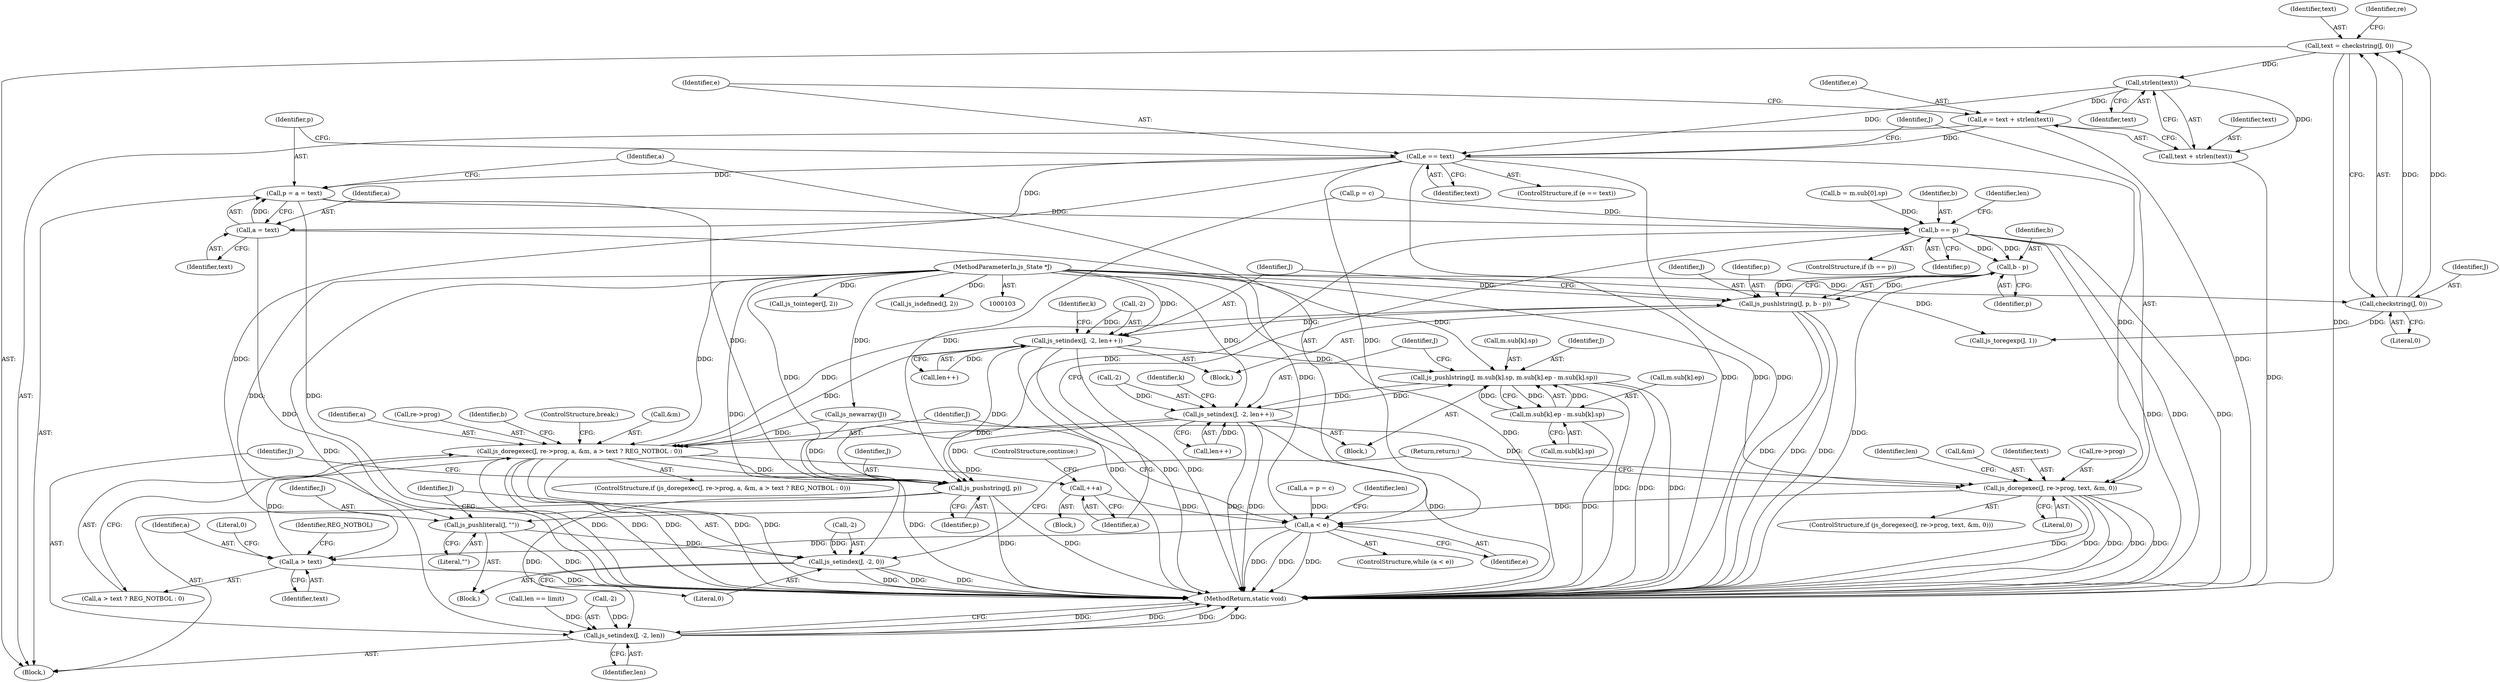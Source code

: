 digraph "0_mujs_00d4606c3baf813b7b1c176823b2729bf51002a2_4@API" {
"1000148" [label="(Call,strlen(text))"];
"1000117" [label="(Call,text = checkstring(J, 0))"];
"1000119" [label="(Call,checkstring(J, 0))"];
"1000104" [label="(MethodParameterIn,js_State *J)"];
"1000144" [label="(Call,e = text + strlen(text))"];
"1000151" [label="(Call,e == text)"];
"1000156" [label="(Call,js_doregexec(J, re->prog, text, &m, 0))"];
"1000171" [label="(Call,js_pushliteral(J, \"\"))"];
"1000174" [label="(Call,js_setindex(J, -2, 0))"];
"1000180" [label="(Call,p = a = text)"];
"1000225" [label="(Call,b == p)"];
"1000240" [label="(Call,b - p)"];
"1000237" [label="(Call,js_pushlstring(J, p, b - p))"];
"1000243" [label="(Call,js_setindex(J, -2, len++))"];
"1000191" [label="(Call,js_doregexec(J, re->prog, a, &m, a > text ? REG_NOTBOL : 0))"];
"1000229" [label="(Call,++a)"];
"1000186" [label="(Call,a < e)"];
"1000200" [label="(Call,a > text)"];
"1000306" [label="(Call,js_pushstring(J, p))"];
"1000309" [label="(Call,js_setindex(J, -2, len))"];
"1000266" [label="(Call,js_pushlstring(J, m.sub[k].sp, m.sub[k].ep - m.sub[k].sp))"];
"1000275" [label="(Call,m.sub[k].ep - m.sub[k].sp)"];
"1000290" [label="(Call,js_setindex(J, -2, len++))"];
"1000182" [label="(Call,a = text)"];
"1000146" [label="(Call,text + strlen(text))"];
"1000224" [label="(ControlStructure,if (b == p))"];
"1000133" [label="(Call,js_tointeger(J, 2))"];
"1000227" [label="(Identifier,p)"];
"1000204" [label="(Literal,0)"];
"1000283" [label="(Call,m.sub[k].sp)"];
"1000124" [label="(Call,js_toregexp(J, 1))"];
"1000241" [label="(Identifier,b)"];
"1000226" [label="(Identifier,b)"];
"1000275" [label="(Call,m.sub[k].ep - m.sub[k].sp)"];
"1000118" [label="(Identifier,text)"];
"1000203" [label="(Identifier,REG_NOTBOL)"];
"1000187" [label="(Identifier,a)"];
"1000183" [label="(Identifier,a)"];
"1000201" [label="(Identifier,a)"];
"1000302" [label="(Call,len == limit)"];
"1000139" [label="(Call,js_newarray(J))"];
"1000260" [label="(Block,)"];
"1000175" [label="(Identifier,J)"];
"1000298" [label="(Call,p = c)"];
"1000180" [label="(Call,p = a = text)"];
"1000268" [label="(Call,m.sub[k].sp)"];
"1000225" [label="(Call,b == p)"];
"1000308" [label="(Identifier,p)"];
"1000188" [label="(Identifier,e)"];
"1000172" [label="(Identifier,J)"];
"1000179" [label="(Return,return;)"];
"1000181" [label="(Identifier,p)"];
"1000185" [label="(ControlStructure,while (a < e))"];
"1000199" [label="(Call,a > text ? REG_NOTBOL : 0)"];
"1000165" [label="(Block,)"];
"1000173" [label="(Literal,\"\")"];
"1000168" [label="(Identifier,len)"];
"1000123" [label="(Identifier,re)"];
"1000152" [label="(Identifier,e)"];
"1000119" [label="(Call,checkstring(J, 0))"];
"1000230" [label="(Identifier,a)"];
"1000191" [label="(Call,js_doregexec(J, re->prog, a, &m, a > text ? REG_NOTBOL : 0))"];
"1000120" [label="(Identifier,J)"];
"1000105" [label="(Block,)"];
"1000162" [label="(Call,&m)"];
"1000157" [label="(Identifier,J)"];
"1000144" [label="(Call,e = text + strlen(text))"];
"1000229" [label="(Call,++a)"];
"1000259" [label="(Identifier,k)"];
"1000117" [label="(Call,text = checkstring(J, 0))"];
"1000189" [label="(Block,)"];
"1000306" [label="(Call,js_pushstring(J, p))"];
"1000245" [label="(Call,-2)"];
"1000242" [label="(Identifier,p)"];
"1000148" [label="(Call,strlen(text))"];
"1000228" [label="(Block,)"];
"1000153" [label="(Identifier,text)"];
"1000303" [label="(Identifier,len)"];
"1000104" [label="(MethodParameterIn,js_State *J)"];
"1000151" [label="(Call,e == text)"];
"1000190" [label="(ControlStructure,if (js_doregexec(J, re->prog, a, &m, a > text ? REG_NOTBOL : 0)))"];
"1000161" [label="(Identifier,text)"];
"1000267" [label="(Identifier,J)"];
"1000291" [label="(Identifier,J)"];
"1000200" [label="(Call,a > text)"];
"1000186" [label="(Call,a < e)"];
"1000184" [label="(Identifier,text)"];
"1000309" [label="(Call,js_setindex(J, -2, len))"];
"1000314" [label="(MethodReturn,static void)"];
"1000155" [label="(ControlStructure,if (js_doregexec(J, re->prog, text, &m, 0)))"];
"1000292" [label="(Call,-2)"];
"1000266" [label="(Call,js_pushlstring(J, m.sub[k].sp, m.sub[k].ep - m.sub[k].sp))"];
"1000240" [label="(Call,b - p)"];
"1000234" [label="(Identifier,len)"];
"1000197" [label="(Call,&m)"];
"1000244" [label="(Identifier,J)"];
"1000176" [label="(Call,-2)"];
"1000146" [label="(Call,text + strlen(text))"];
"1000121" [label="(Literal,0)"];
"1000290" [label="(Call,js_setindex(J, -2, len++))"];
"1000158" [label="(Call,re->prog)"];
"1000196" [label="(Identifier,a)"];
"1000149" [label="(Identifier,text)"];
"1000238" [label="(Identifier,J)"];
"1000147" [label="(Identifier,text)"];
"1000193" [label="(Call,re->prog)"];
"1000207" [label="(Identifier,b)"];
"1000276" [label="(Call,m.sub[k].ep)"];
"1000294" [label="(Call,len++)"];
"1000192" [label="(Identifier,J)"];
"1000156" [label="(Call,js_doregexec(J, re->prog, text, &m, 0))"];
"1000239" [label="(Identifier,p)"];
"1000150" [label="(ControlStructure,if (e == text))"];
"1000313" [label="(Identifier,len)"];
"1000296" [label="(Call,a = p = c)"];
"1000247" [label="(Call,len++)"];
"1000182" [label="(Call,a = text)"];
"1000174" [label="(Call,js_setindex(J, -2, 0))"];
"1000164" [label="(Literal,0)"];
"1000251" [label="(Identifier,k)"];
"1000145" [label="(Identifier,e)"];
"1000171" [label="(Call,js_pushliteral(J, \"\"))"];
"1000311" [label="(Call,-2)"];
"1000178" [label="(Literal,0)"];
"1000130" [label="(Call,js_isdefined(J, 2))"];
"1000205" [label="(ControlStructure,break;)"];
"1000231" [label="(ControlStructure,continue;)"];
"1000237" [label="(Call,js_pushlstring(J, p, b - p))"];
"1000206" [label="(Call,b = m.sub[0].sp)"];
"1000243" [label="(Call,js_setindex(J, -2, len++))"];
"1000307" [label="(Identifier,J)"];
"1000202" [label="(Identifier,text)"];
"1000310" [label="(Identifier,J)"];
"1000148" -> "1000146"  [label="AST: "];
"1000148" -> "1000149"  [label="CFG: "];
"1000149" -> "1000148"  [label="AST: "];
"1000146" -> "1000148"  [label="CFG: "];
"1000148" -> "1000144"  [label="DDG: "];
"1000148" -> "1000146"  [label="DDG: "];
"1000117" -> "1000148"  [label="DDG: "];
"1000148" -> "1000151"  [label="DDG: "];
"1000117" -> "1000105"  [label="AST: "];
"1000117" -> "1000119"  [label="CFG: "];
"1000118" -> "1000117"  [label="AST: "];
"1000119" -> "1000117"  [label="AST: "];
"1000123" -> "1000117"  [label="CFG: "];
"1000117" -> "1000314"  [label="DDG: "];
"1000119" -> "1000117"  [label="DDG: "];
"1000119" -> "1000117"  [label="DDG: "];
"1000119" -> "1000121"  [label="CFG: "];
"1000120" -> "1000119"  [label="AST: "];
"1000121" -> "1000119"  [label="AST: "];
"1000104" -> "1000119"  [label="DDG: "];
"1000119" -> "1000124"  [label="DDG: "];
"1000104" -> "1000103"  [label="AST: "];
"1000104" -> "1000314"  [label="DDG: "];
"1000104" -> "1000124"  [label="DDG: "];
"1000104" -> "1000130"  [label="DDG: "];
"1000104" -> "1000133"  [label="DDG: "];
"1000104" -> "1000139"  [label="DDG: "];
"1000104" -> "1000156"  [label="DDG: "];
"1000104" -> "1000171"  [label="DDG: "];
"1000104" -> "1000174"  [label="DDG: "];
"1000104" -> "1000191"  [label="DDG: "];
"1000104" -> "1000237"  [label="DDG: "];
"1000104" -> "1000243"  [label="DDG: "];
"1000104" -> "1000266"  [label="DDG: "];
"1000104" -> "1000290"  [label="DDG: "];
"1000104" -> "1000306"  [label="DDG: "];
"1000104" -> "1000309"  [label="DDG: "];
"1000144" -> "1000105"  [label="AST: "];
"1000144" -> "1000146"  [label="CFG: "];
"1000145" -> "1000144"  [label="AST: "];
"1000146" -> "1000144"  [label="AST: "];
"1000152" -> "1000144"  [label="CFG: "];
"1000144" -> "1000314"  [label="DDG: "];
"1000144" -> "1000151"  [label="DDG: "];
"1000151" -> "1000150"  [label="AST: "];
"1000151" -> "1000153"  [label="CFG: "];
"1000152" -> "1000151"  [label="AST: "];
"1000153" -> "1000151"  [label="AST: "];
"1000157" -> "1000151"  [label="CFG: "];
"1000181" -> "1000151"  [label="CFG: "];
"1000151" -> "1000314"  [label="DDG: "];
"1000151" -> "1000314"  [label="DDG: "];
"1000151" -> "1000156"  [label="DDG: "];
"1000151" -> "1000180"  [label="DDG: "];
"1000151" -> "1000182"  [label="DDG: "];
"1000151" -> "1000186"  [label="DDG: "];
"1000151" -> "1000200"  [label="DDG: "];
"1000156" -> "1000155"  [label="AST: "];
"1000156" -> "1000164"  [label="CFG: "];
"1000157" -> "1000156"  [label="AST: "];
"1000158" -> "1000156"  [label="AST: "];
"1000161" -> "1000156"  [label="AST: "];
"1000162" -> "1000156"  [label="AST: "];
"1000164" -> "1000156"  [label="AST: "];
"1000168" -> "1000156"  [label="CFG: "];
"1000179" -> "1000156"  [label="CFG: "];
"1000156" -> "1000314"  [label="DDG: "];
"1000156" -> "1000314"  [label="DDG: "];
"1000156" -> "1000314"  [label="DDG: "];
"1000156" -> "1000314"  [label="DDG: "];
"1000156" -> "1000314"  [label="DDG: "];
"1000139" -> "1000156"  [label="DDG: "];
"1000156" -> "1000171"  [label="DDG: "];
"1000171" -> "1000165"  [label="AST: "];
"1000171" -> "1000173"  [label="CFG: "];
"1000172" -> "1000171"  [label="AST: "];
"1000173" -> "1000171"  [label="AST: "];
"1000175" -> "1000171"  [label="CFG: "];
"1000171" -> "1000314"  [label="DDG: "];
"1000171" -> "1000174"  [label="DDG: "];
"1000174" -> "1000165"  [label="AST: "];
"1000174" -> "1000178"  [label="CFG: "];
"1000175" -> "1000174"  [label="AST: "];
"1000176" -> "1000174"  [label="AST: "];
"1000178" -> "1000174"  [label="AST: "];
"1000179" -> "1000174"  [label="CFG: "];
"1000174" -> "1000314"  [label="DDG: "];
"1000174" -> "1000314"  [label="DDG: "];
"1000174" -> "1000314"  [label="DDG: "];
"1000176" -> "1000174"  [label="DDG: "];
"1000180" -> "1000105"  [label="AST: "];
"1000180" -> "1000182"  [label="CFG: "];
"1000181" -> "1000180"  [label="AST: "];
"1000182" -> "1000180"  [label="AST: "];
"1000187" -> "1000180"  [label="CFG: "];
"1000180" -> "1000314"  [label="DDG: "];
"1000182" -> "1000180"  [label="DDG: "];
"1000180" -> "1000225"  [label="DDG: "];
"1000180" -> "1000306"  [label="DDG: "];
"1000225" -> "1000224"  [label="AST: "];
"1000225" -> "1000227"  [label="CFG: "];
"1000226" -> "1000225"  [label="AST: "];
"1000227" -> "1000225"  [label="AST: "];
"1000230" -> "1000225"  [label="CFG: "];
"1000234" -> "1000225"  [label="CFG: "];
"1000225" -> "1000314"  [label="DDG: "];
"1000225" -> "1000314"  [label="DDG: "];
"1000225" -> "1000314"  [label="DDG: "];
"1000206" -> "1000225"  [label="DDG: "];
"1000298" -> "1000225"  [label="DDG: "];
"1000225" -> "1000240"  [label="DDG: "];
"1000225" -> "1000240"  [label="DDG: "];
"1000225" -> "1000306"  [label="DDG: "];
"1000240" -> "1000237"  [label="AST: "];
"1000240" -> "1000242"  [label="CFG: "];
"1000241" -> "1000240"  [label="AST: "];
"1000242" -> "1000240"  [label="AST: "];
"1000237" -> "1000240"  [label="CFG: "];
"1000240" -> "1000314"  [label="DDG: "];
"1000240" -> "1000237"  [label="DDG: "];
"1000240" -> "1000237"  [label="DDG: "];
"1000237" -> "1000189"  [label="AST: "];
"1000238" -> "1000237"  [label="AST: "];
"1000239" -> "1000237"  [label="AST: "];
"1000244" -> "1000237"  [label="CFG: "];
"1000237" -> "1000314"  [label="DDG: "];
"1000237" -> "1000314"  [label="DDG: "];
"1000237" -> "1000314"  [label="DDG: "];
"1000191" -> "1000237"  [label="DDG: "];
"1000237" -> "1000243"  [label="DDG: "];
"1000243" -> "1000189"  [label="AST: "];
"1000243" -> "1000247"  [label="CFG: "];
"1000244" -> "1000243"  [label="AST: "];
"1000245" -> "1000243"  [label="AST: "];
"1000247" -> "1000243"  [label="AST: "];
"1000251" -> "1000243"  [label="CFG: "];
"1000243" -> "1000314"  [label="DDG: "];
"1000243" -> "1000314"  [label="DDG: "];
"1000243" -> "1000314"  [label="DDG: "];
"1000243" -> "1000191"  [label="DDG: "];
"1000245" -> "1000243"  [label="DDG: "];
"1000247" -> "1000243"  [label="DDG: "];
"1000243" -> "1000266"  [label="DDG: "];
"1000243" -> "1000306"  [label="DDG: "];
"1000191" -> "1000190"  [label="AST: "];
"1000191" -> "1000199"  [label="CFG: "];
"1000192" -> "1000191"  [label="AST: "];
"1000193" -> "1000191"  [label="AST: "];
"1000196" -> "1000191"  [label="AST: "];
"1000197" -> "1000191"  [label="AST: "];
"1000199" -> "1000191"  [label="AST: "];
"1000205" -> "1000191"  [label="CFG: "];
"1000207" -> "1000191"  [label="CFG: "];
"1000191" -> "1000314"  [label="DDG: "];
"1000191" -> "1000314"  [label="DDG: "];
"1000191" -> "1000314"  [label="DDG: "];
"1000191" -> "1000314"  [label="DDG: "];
"1000191" -> "1000314"  [label="DDG: "];
"1000191" -> "1000314"  [label="DDG: "];
"1000290" -> "1000191"  [label="DDG: "];
"1000139" -> "1000191"  [label="DDG: "];
"1000200" -> "1000191"  [label="DDG: "];
"1000191" -> "1000229"  [label="DDG: "];
"1000191" -> "1000306"  [label="DDG: "];
"1000229" -> "1000228"  [label="AST: "];
"1000229" -> "1000230"  [label="CFG: "];
"1000230" -> "1000229"  [label="AST: "];
"1000231" -> "1000229"  [label="CFG: "];
"1000229" -> "1000186"  [label="DDG: "];
"1000186" -> "1000185"  [label="AST: "];
"1000186" -> "1000188"  [label="CFG: "];
"1000187" -> "1000186"  [label="AST: "];
"1000188" -> "1000186"  [label="AST: "];
"1000192" -> "1000186"  [label="CFG: "];
"1000303" -> "1000186"  [label="CFG: "];
"1000186" -> "1000314"  [label="DDG: "];
"1000186" -> "1000314"  [label="DDG: "];
"1000186" -> "1000314"  [label="DDG: "];
"1000296" -> "1000186"  [label="DDG: "];
"1000182" -> "1000186"  [label="DDG: "];
"1000186" -> "1000200"  [label="DDG: "];
"1000200" -> "1000199"  [label="AST: "];
"1000200" -> "1000202"  [label="CFG: "];
"1000201" -> "1000200"  [label="AST: "];
"1000202" -> "1000200"  [label="AST: "];
"1000203" -> "1000200"  [label="CFG: "];
"1000204" -> "1000200"  [label="CFG: "];
"1000200" -> "1000314"  [label="DDG: "];
"1000306" -> "1000105"  [label="AST: "];
"1000306" -> "1000308"  [label="CFG: "];
"1000307" -> "1000306"  [label="AST: "];
"1000308" -> "1000306"  [label="AST: "];
"1000310" -> "1000306"  [label="CFG: "];
"1000306" -> "1000314"  [label="DDG: "];
"1000306" -> "1000314"  [label="DDG: "];
"1000290" -> "1000306"  [label="DDG: "];
"1000139" -> "1000306"  [label="DDG: "];
"1000298" -> "1000306"  [label="DDG: "];
"1000306" -> "1000309"  [label="DDG: "];
"1000309" -> "1000105"  [label="AST: "];
"1000309" -> "1000313"  [label="CFG: "];
"1000310" -> "1000309"  [label="AST: "];
"1000311" -> "1000309"  [label="AST: "];
"1000313" -> "1000309"  [label="AST: "];
"1000314" -> "1000309"  [label="CFG: "];
"1000309" -> "1000314"  [label="DDG: "];
"1000309" -> "1000314"  [label="DDG: "];
"1000309" -> "1000314"  [label="DDG: "];
"1000309" -> "1000314"  [label="DDG: "];
"1000311" -> "1000309"  [label="DDG: "];
"1000302" -> "1000309"  [label="DDG: "];
"1000266" -> "1000260"  [label="AST: "];
"1000266" -> "1000275"  [label="CFG: "];
"1000267" -> "1000266"  [label="AST: "];
"1000268" -> "1000266"  [label="AST: "];
"1000275" -> "1000266"  [label="AST: "];
"1000291" -> "1000266"  [label="CFG: "];
"1000266" -> "1000314"  [label="DDG: "];
"1000266" -> "1000314"  [label="DDG: "];
"1000266" -> "1000314"  [label="DDG: "];
"1000290" -> "1000266"  [label="DDG: "];
"1000275" -> "1000266"  [label="DDG: "];
"1000275" -> "1000266"  [label="DDG: "];
"1000266" -> "1000275"  [label="DDG: "];
"1000266" -> "1000290"  [label="DDG: "];
"1000275" -> "1000283"  [label="CFG: "];
"1000276" -> "1000275"  [label="AST: "];
"1000283" -> "1000275"  [label="AST: "];
"1000275" -> "1000314"  [label="DDG: "];
"1000290" -> "1000260"  [label="AST: "];
"1000290" -> "1000294"  [label="CFG: "];
"1000291" -> "1000290"  [label="AST: "];
"1000292" -> "1000290"  [label="AST: "];
"1000294" -> "1000290"  [label="AST: "];
"1000259" -> "1000290"  [label="CFG: "];
"1000290" -> "1000314"  [label="DDG: "];
"1000290" -> "1000314"  [label="DDG: "];
"1000290" -> "1000314"  [label="DDG: "];
"1000292" -> "1000290"  [label="DDG: "];
"1000294" -> "1000290"  [label="DDG: "];
"1000182" -> "1000184"  [label="CFG: "];
"1000183" -> "1000182"  [label="AST: "];
"1000184" -> "1000182"  [label="AST: "];
"1000182" -> "1000314"  [label="DDG: "];
"1000147" -> "1000146"  [label="AST: "];
"1000146" -> "1000314"  [label="DDG: "];
}
